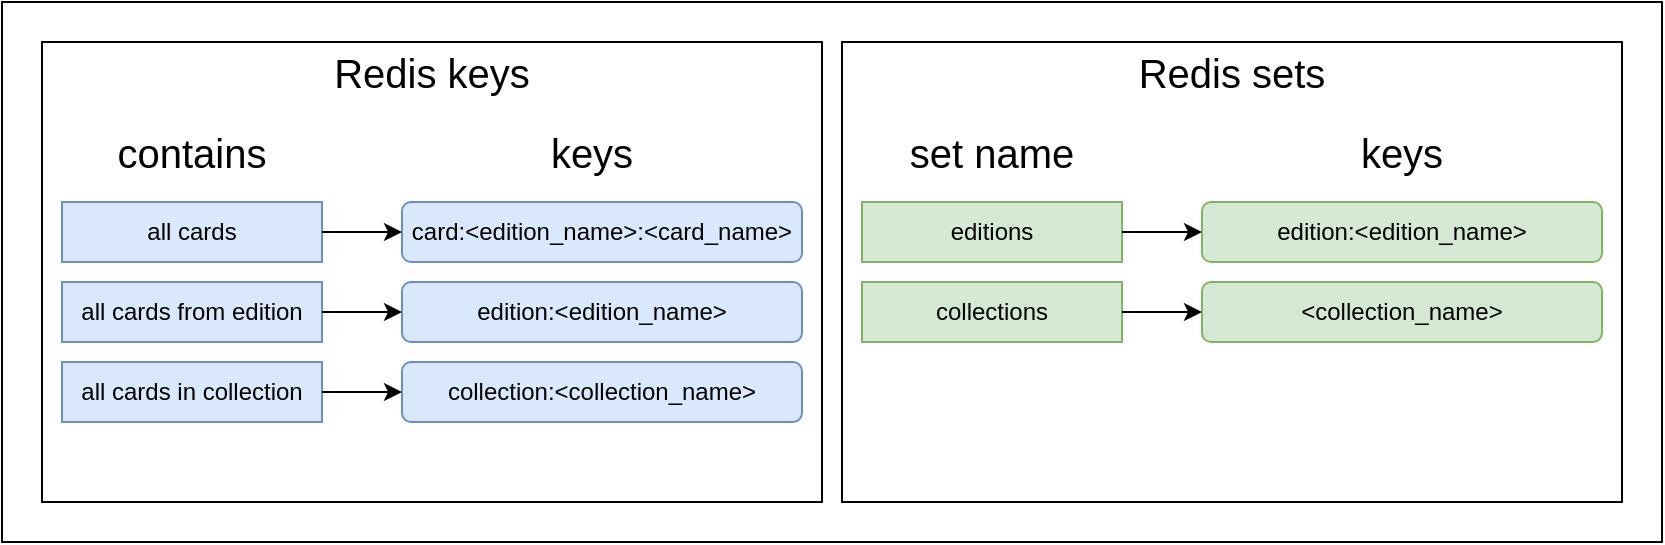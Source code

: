 <mxfile version="14.4.4" type="device"><diagram id="prtHgNgQTEPvFCAcTncT" name="Page-1"><mxGraphModel dx="1422" dy="811" grid="1" gridSize="10" guides="1" tooltips="1" connect="1" arrows="1" fold="1" page="1" pageScale="1" pageWidth="827" pageHeight="1169" math="0" shadow="0"><root><mxCell id="0"/><mxCell id="1" parent="0"/><mxCell id="gXPq4qnMDxL4rWg7Bigc-30" value="" style="rounded=0;whiteSpace=wrap;html=1;fillColor=none;fontSize=20;" vertex="1" parent="1"><mxGeometry y="20" width="830" height="270" as="geometry"/></mxCell><mxCell id="gXPq4qnMDxL4rWg7Bigc-20" value="" style="whiteSpace=wrap;html=1;" vertex="1" parent="1"><mxGeometry x="20" y="40" width="390" height="230" as="geometry"/></mxCell><mxCell id="gXPq4qnMDxL4rWg7Bigc-22" value="" style="whiteSpace=wrap;html=1;" vertex="1" parent="1"><mxGeometry x="420" y="40" width="390" height="230" as="geometry"/></mxCell><mxCell id="gXPq4qnMDxL4rWg7Bigc-3" value="card:&amp;lt;edition_name&amp;gt;:&amp;lt;card_name&amp;gt;" style="rounded=1;whiteSpace=wrap;html=1;fillColor=#dae8fc;strokeColor=#6c8ebf;" vertex="1" parent="1"><mxGeometry x="200" y="120" width="200" height="30" as="geometry"/></mxCell><mxCell id="gXPq4qnMDxL4rWg7Bigc-4" value="edition:&amp;lt;edition_name&amp;gt;" style="rounded=1;whiteSpace=wrap;html=1;fillColor=#dae8fc;strokeColor=#6c8ebf;" vertex="1" parent="1"><mxGeometry x="200" y="160" width="200" height="30" as="geometry"/></mxCell><mxCell id="gXPq4qnMDxL4rWg7Bigc-5" value="collection:&amp;lt;collection_name&amp;gt;" style="rounded=1;whiteSpace=wrap;html=1;fillColor=#dae8fc;strokeColor=#6c8ebf;" vertex="1" parent="1"><mxGeometry x="200" y="200" width="200" height="30" as="geometry"/></mxCell><mxCell id="gXPq4qnMDxL4rWg7Bigc-6" value="edition:&amp;lt;edition_name&amp;gt;" style="rounded=1;whiteSpace=wrap;html=1;fillColor=#d5e8d4;strokeColor=#82b366;" vertex="1" parent="1"><mxGeometry x="600" y="120" width="200" height="30" as="geometry"/></mxCell><mxCell id="gXPq4qnMDxL4rWg7Bigc-9" value="all cards" style="rounded=0;whiteSpace=wrap;html=1;fillColor=#dae8fc;strokeColor=#6c8ebf;" vertex="1" parent="1"><mxGeometry x="30" y="120" width="130" height="30" as="geometry"/></mxCell><mxCell id="gXPq4qnMDxL4rWg7Bigc-10" value="" style="endArrow=classic;html=1;exitX=1;exitY=0.5;exitDx=0;exitDy=0;entryX=0;entryY=0.5;entryDx=0;entryDy=0;" edge="1" parent="1" source="gXPq4qnMDxL4rWg7Bigc-9" target="gXPq4qnMDxL4rWg7Bigc-3"><mxGeometry width="50" height="50" relative="1" as="geometry"><mxPoint x="200" y="410" as="sourcePoint"/><mxPoint x="250" y="360" as="targetPoint"/></mxGeometry></mxCell><mxCell id="gXPq4qnMDxL4rWg7Bigc-11" value="all cards from edition" style="rounded=0;whiteSpace=wrap;html=1;fillColor=#dae8fc;strokeColor=#6c8ebf;" vertex="1" parent="1"><mxGeometry x="30" y="160" width="130" height="30" as="geometry"/></mxCell><mxCell id="gXPq4qnMDxL4rWg7Bigc-12" value="" style="endArrow=classic;html=1;exitX=1;exitY=0.5;exitDx=0;exitDy=0;entryX=0;entryY=0.5;entryDx=0;entryDy=0;" edge="1" parent="1" source="gXPq4qnMDxL4rWg7Bigc-11" target="gXPq4qnMDxL4rWg7Bigc-4"><mxGeometry width="50" height="50" relative="1" as="geometry"><mxPoint x="205" y="450" as="sourcePoint"/><mxPoint x="196" y="175" as="targetPoint"/><Array as="points"><mxPoint x="170" y="175"/></Array></mxGeometry></mxCell><mxCell id="gXPq4qnMDxL4rWg7Bigc-13" value="all cards in collection" style="rounded=0;whiteSpace=wrap;html=1;fillColor=#dae8fc;strokeColor=#6c8ebf;" vertex="1" parent="1"><mxGeometry x="30" y="200" width="130" height="30" as="geometry"/></mxCell><mxCell id="gXPq4qnMDxL4rWg7Bigc-14" value="" style="endArrow=classic;html=1;exitX=1;exitY=0.5;exitDx=0;exitDy=0;entryX=0;entryY=0.5;entryDx=0;entryDy=0;" edge="1" parent="1" source="gXPq4qnMDxL4rWg7Bigc-13" target="gXPq4qnMDxL4rWg7Bigc-5"><mxGeometry width="50" height="50" relative="1" as="geometry"><mxPoint x="195" y="490" as="sourcePoint"/><mxPoint x="186" y="215" as="targetPoint"/></mxGeometry></mxCell><mxCell id="gXPq4qnMDxL4rWg7Bigc-15" value="editions" style="rounded=0;whiteSpace=wrap;html=1;fillColor=#d5e8d4;strokeColor=#82b366;" vertex="1" parent="1"><mxGeometry x="430" y="120" width="130" height="30" as="geometry"/></mxCell><mxCell id="gXPq4qnMDxL4rWg7Bigc-16" value="" style="endArrow=classic;html=1;exitX=1;exitY=0.5;exitDx=0;exitDy=0;entryX=0;entryY=0.5;entryDx=0;entryDy=0;" edge="1" parent="1" source="gXPq4qnMDxL4rWg7Bigc-15" target="gXPq4qnMDxL4rWg7Bigc-6"><mxGeometry width="50" height="50" relative="1" as="geometry"><mxPoint x="595" y="410" as="sourcePoint"/><mxPoint x="595" y="135" as="targetPoint"/></mxGeometry></mxCell><mxCell id="gXPq4qnMDxL4rWg7Bigc-17" value="&amp;lt;collection_name&amp;gt;" style="rounded=1;whiteSpace=wrap;html=1;fillColor=#d5e8d4;strokeColor=#82b366;" vertex="1" parent="1"><mxGeometry x="600" y="160" width="200" height="30" as="geometry"/></mxCell><mxCell id="gXPq4qnMDxL4rWg7Bigc-18" value="collections" style="rounded=0;whiteSpace=wrap;html=1;fillColor=#d5e8d4;strokeColor=#82b366;" vertex="1" parent="1"><mxGeometry x="430" y="160" width="130" height="30" as="geometry"/></mxCell><mxCell id="gXPq4qnMDxL4rWg7Bigc-19" value="" style="endArrow=classic;html=1;exitX=1;exitY=0.5;exitDx=0;exitDy=0;entryX=0;entryY=0.5;entryDx=0;entryDy=0;" edge="1" parent="1" source="gXPq4qnMDxL4rWg7Bigc-18" target="gXPq4qnMDxL4rWg7Bigc-17"><mxGeometry width="50" height="50" relative="1" as="geometry"><mxPoint x="595" y="450" as="sourcePoint"/><mxPoint x="595" y="175" as="targetPoint"/></mxGeometry></mxCell><mxCell id="gXPq4qnMDxL4rWg7Bigc-21" value="Redis keys" style="text;html=1;strokeColor=none;fillColor=none;align=center;verticalAlign=middle;whiteSpace=wrap;rounded=0;fontSize=20;" vertex="1" parent="1"><mxGeometry x="135" y="40" width="160" height="30" as="geometry"/></mxCell><mxCell id="gXPq4qnMDxL4rWg7Bigc-23" value="Redis sets" style="text;html=1;strokeColor=none;fillColor=none;align=center;verticalAlign=middle;whiteSpace=wrap;rounded=0;fontSize=20;" vertex="1" parent="1"><mxGeometry x="535" y="40" width="160" height="30" as="geometry"/></mxCell><mxCell id="gXPq4qnMDxL4rWg7Bigc-25" value="contains" style="text;html=1;strokeColor=none;fillColor=none;align=center;verticalAlign=middle;whiteSpace=wrap;rounded=0;fontSize=20;" vertex="1" parent="1"><mxGeometry x="30" y="80" width="130" height="30" as="geometry"/></mxCell><mxCell id="gXPq4qnMDxL4rWg7Bigc-26" value="keys" style="text;html=1;strokeColor=none;fillColor=none;align=center;verticalAlign=middle;whiteSpace=wrap;rounded=0;fontSize=20;" vertex="1" parent="1"><mxGeometry x="230" y="80" width="130" height="30" as="geometry"/></mxCell><mxCell id="gXPq4qnMDxL4rWg7Bigc-27" value="set name" style="text;html=1;strokeColor=none;fillColor=none;align=center;verticalAlign=middle;whiteSpace=wrap;rounded=0;fontSize=20;" vertex="1" parent="1"><mxGeometry x="430" y="80" width="130" height="30" as="geometry"/></mxCell><mxCell id="gXPq4qnMDxL4rWg7Bigc-28" value="keys" style="text;html=1;strokeColor=none;fillColor=none;align=center;verticalAlign=middle;whiteSpace=wrap;rounded=0;fontSize=20;" vertex="1" parent="1"><mxGeometry x="635" y="80" width="130" height="30" as="geometry"/></mxCell></root></mxGraphModel></diagram></mxfile>